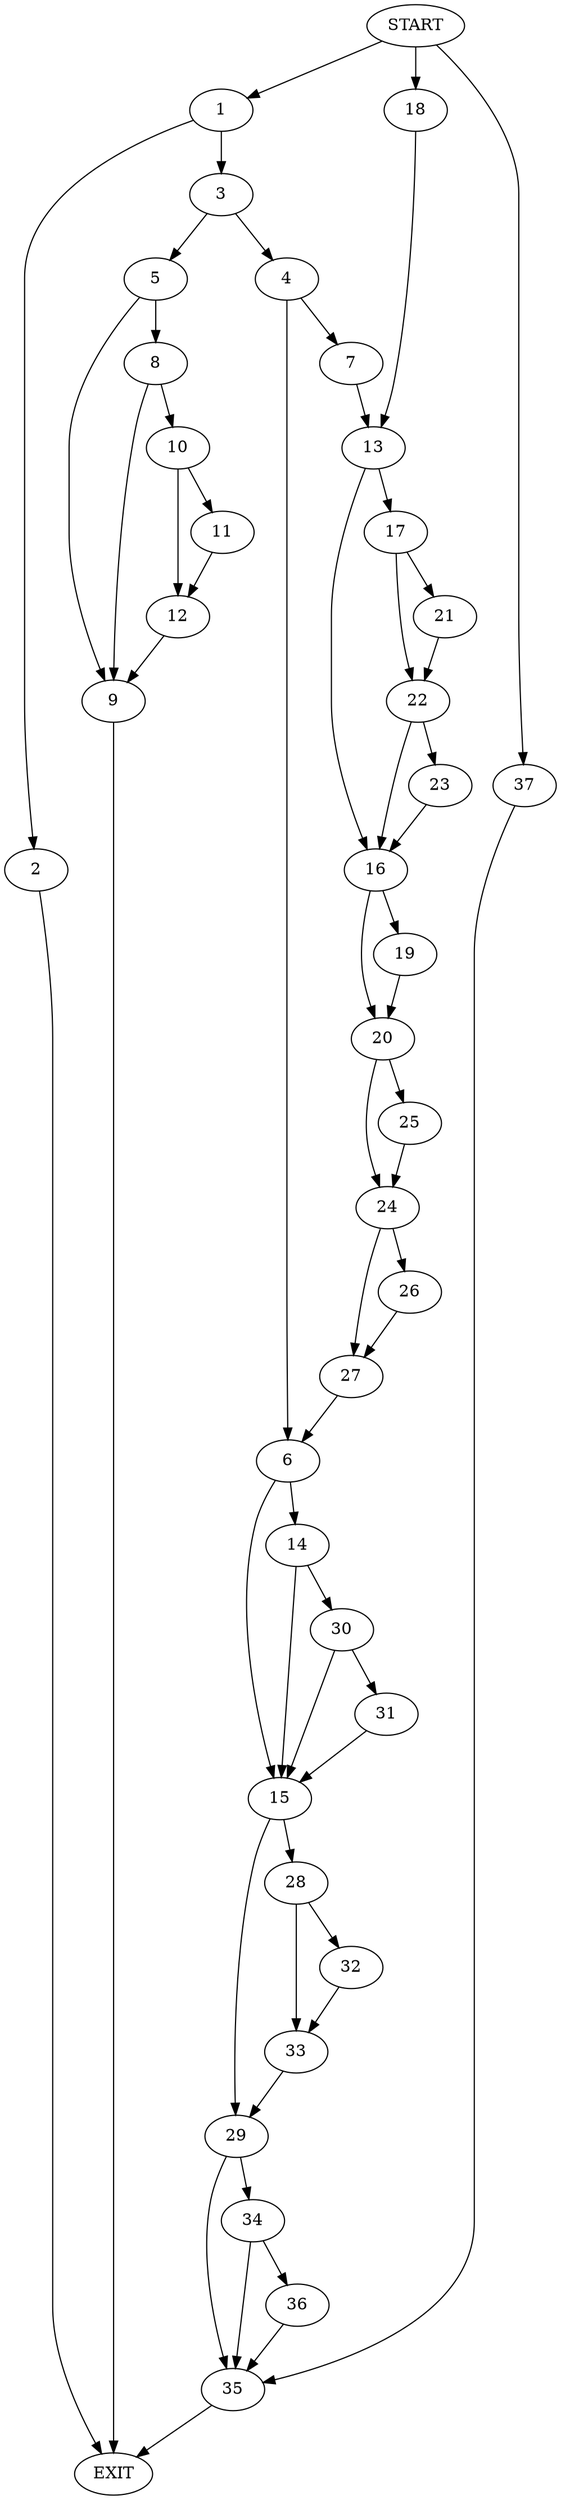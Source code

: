 digraph {
0 [label="START"]
38 [label="EXIT"]
0 -> 1
1 -> 2
1 -> 3
2 -> 38
3 -> 4
3 -> 5
4 -> 6
4 -> 7
5 -> 8
5 -> 9
9 -> 38
8 -> 9
8 -> 10
10 -> 11
10 -> 12
12 -> 9
11 -> 12
7 -> 13
6 -> 14
6 -> 15
13 -> 16
13 -> 17
0 -> 18
18 -> 13
16 -> 19
16 -> 20
17 -> 21
17 -> 22
22 -> 16
22 -> 23
21 -> 22
23 -> 16
19 -> 20
20 -> 24
20 -> 25
25 -> 24
24 -> 26
24 -> 27
26 -> 27
27 -> 6
15 -> 28
15 -> 29
14 -> 30
14 -> 15
30 -> 15
30 -> 31
31 -> 15
28 -> 32
28 -> 33
29 -> 34
29 -> 35
32 -> 33
33 -> 29
35 -> 38
34 -> 36
34 -> 35
36 -> 35
0 -> 37
37 -> 35
}
